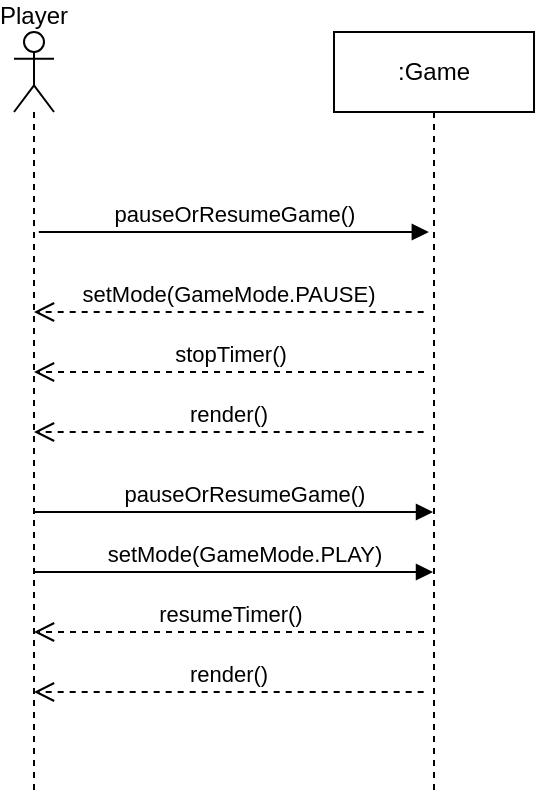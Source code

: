 <mxfile version="24.8.6">
  <diagram name="Page-1" id="2YBvvXClWsGukQMizWep">
    <mxGraphModel dx="553" dy="697" grid="1" gridSize="10" guides="1" tooltips="1" connect="1" arrows="1" fold="1" page="1" pageScale="1" pageWidth="850" pageHeight="1100" math="0" shadow="0">
      <root>
        <mxCell id="0" />
        <mxCell id="1" parent="0" />
        <mxCell id="w8CSzMCoYf56looinl33-1" value="Player&lt;div&gt;&lt;br&gt;&lt;/div&gt;&lt;div&gt;&lt;br&gt;&lt;/div&gt;&lt;div&gt;&lt;br&gt;&lt;/div&gt;&lt;div&gt;&lt;br&gt;&lt;/div&gt;" style="shape=umlLifeline;perimeter=lifelinePerimeter;whiteSpace=wrap;html=1;container=1;dropTarget=0;collapsible=0;recursiveResize=0;outlineConnect=0;portConstraint=eastwest;newEdgeStyle={&quot;curved&quot;:0,&quot;rounded&quot;:0};participant=umlActor;" vertex="1" parent="1">
          <mxGeometry x="180" y="130" width="20" height="380" as="geometry" />
        </mxCell>
        <mxCell id="w8CSzMCoYf56looinl33-2" value=":Game" style="shape=umlLifeline;perimeter=lifelinePerimeter;whiteSpace=wrap;html=1;container=1;dropTarget=0;collapsible=0;recursiveResize=0;outlineConnect=0;portConstraint=eastwest;newEdgeStyle={&quot;curved&quot;:0,&quot;rounded&quot;:0};" vertex="1" parent="1">
          <mxGeometry x="340" y="130" width="100" height="380" as="geometry" />
        </mxCell>
        <mxCell id="w8CSzMCoYf56looinl33-3" value="pauseOrResumeGame()" style="html=1;verticalAlign=bottom;endArrow=block;curved=0;rounded=0;" edge="1" parent="1">
          <mxGeometry x="0.004" width="80" relative="1" as="geometry">
            <mxPoint x="192.42" y="230" as="sourcePoint" />
            <mxPoint x="387.42" y="230" as="targetPoint" />
            <mxPoint as="offset" />
          </mxGeometry>
        </mxCell>
        <mxCell id="w8CSzMCoYf56looinl33-5" value="setMode(GameMode.PAUSE)" style="html=1;verticalAlign=bottom;endArrow=open;dashed=1;endSize=8;curved=0;rounded=0;" edge="1" parent="1">
          <mxGeometry x="0.0" relative="1" as="geometry">
            <mxPoint x="384.84" y="270" as="sourcePoint" />
            <mxPoint x="189.995" y="270" as="targetPoint" />
            <Array as="points">
              <mxPoint x="299.84" y="270" />
            </Array>
            <mxPoint as="offset" />
          </mxGeometry>
        </mxCell>
        <mxCell id="w8CSzMCoYf56looinl33-9" value="stopTimer()" style="html=1;verticalAlign=bottom;endArrow=open;dashed=1;endSize=8;curved=0;rounded=0;" edge="1" parent="1">
          <mxGeometry x="0.0" relative="1" as="geometry">
            <mxPoint x="385" y="300" as="sourcePoint" />
            <mxPoint x="190" y="300" as="targetPoint" />
            <mxPoint as="offset" />
          </mxGeometry>
        </mxCell>
        <mxCell id="w8CSzMCoYf56looinl33-12" value="pauseOrResumeGame()" style="html=1;verticalAlign=bottom;endArrow=block;curved=0;rounded=0;" edge="1" parent="1">
          <mxGeometry x="0.047" width="80" relative="1" as="geometry">
            <mxPoint x="190" y="370" as="sourcePoint" />
            <mxPoint x="389.5" y="370" as="targetPoint" />
            <mxPoint as="offset" />
          </mxGeometry>
        </mxCell>
        <mxCell id="w8CSzMCoYf56looinl33-13" value="setMode(GameMode.PLAY)" style="html=1;verticalAlign=bottom;endArrow=block;curved=0;rounded=0;" edge="1" parent="1">
          <mxGeometry x="0.051" width="80" relative="1" as="geometry">
            <mxPoint x="190" y="400" as="sourcePoint" />
            <mxPoint x="389.5" y="400" as="targetPoint" />
            <mxPoint as="offset" />
          </mxGeometry>
        </mxCell>
        <mxCell id="w8CSzMCoYf56looinl33-14" value="resumeTimer()" style="html=1;verticalAlign=bottom;endArrow=open;dashed=1;endSize=8;curved=0;rounded=0;" edge="1" parent="1">
          <mxGeometry x="0.0" relative="1" as="geometry">
            <mxPoint x="385" y="430" as="sourcePoint" />
            <mxPoint x="190" y="430" as="targetPoint" />
            <mxPoint as="offset" />
          </mxGeometry>
        </mxCell>
        <mxCell id="w8CSzMCoYf56looinl33-15" value="render()" style="html=1;verticalAlign=bottom;endArrow=open;dashed=1;endSize=8;curved=0;rounded=0;" edge="1" parent="1">
          <mxGeometry x="0.0" relative="1" as="geometry">
            <mxPoint x="384.84" y="330" as="sourcePoint" />
            <mxPoint x="189.995" y="330" as="targetPoint" />
            <Array as="points">
              <mxPoint x="299.84" y="330" />
            </Array>
            <mxPoint as="offset" />
          </mxGeometry>
        </mxCell>
        <mxCell id="w8CSzMCoYf56looinl33-16" value="render()" style="html=1;verticalAlign=bottom;endArrow=open;dashed=1;endSize=8;curved=0;rounded=0;" edge="1" parent="1">
          <mxGeometry x="0.0" relative="1" as="geometry">
            <mxPoint x="384.84" y="460" as="sourcePoint" />
            <mxPoint x="189.995" y="460" as="targetPoint" />
            <Array as="points">
              <mxPoint x="299.84" y="460" />
            </Array>
            <mxPoint as="offset" />
          </mxGeometry>
        </mxCell>
      </root>
    </mxGraphModel>
  </diagram>
</mxfile>
